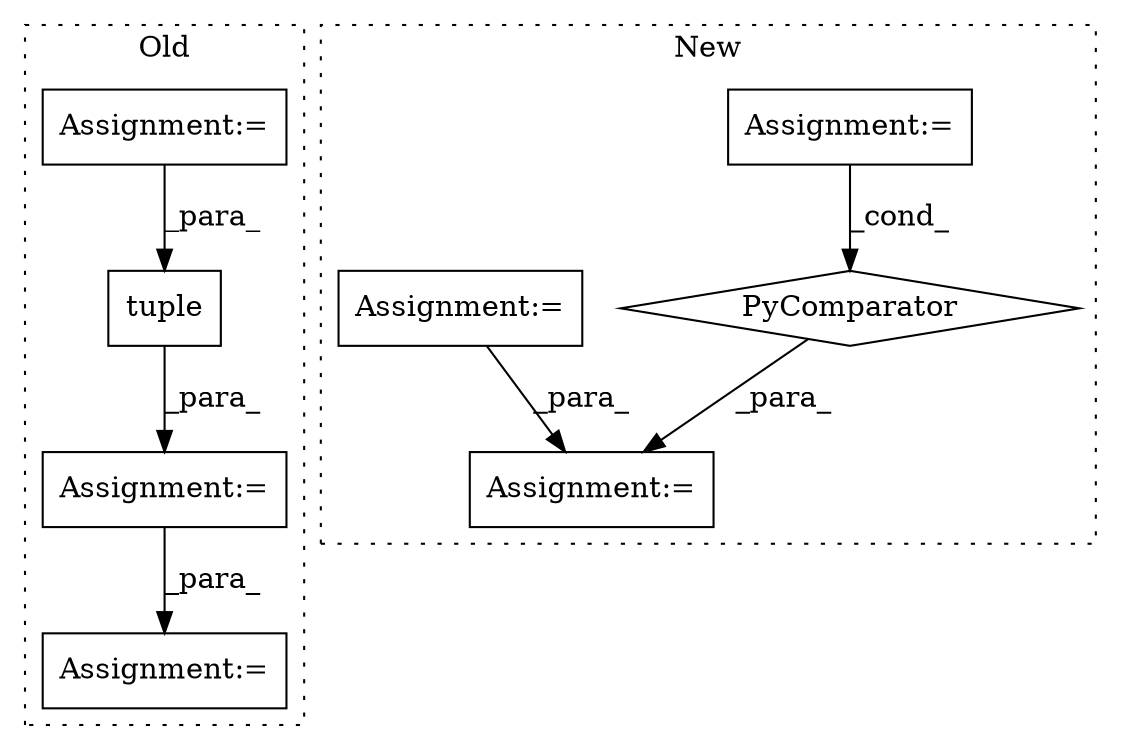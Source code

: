 digraph G {
subgraph cluster0 {
1 [label="tuple" a="32" s="987,995" l="6,1" shape="box"];
4 [label="Assignment:=" a="7" s="1077" l="1" shape="box"];
5 [label="Assignment:=" a="7" s="920" l="1" shape="box"];
6 [label="Assignment:=" a="7" s="986" l="1" shape="box"];
label = "Old";
style="dotted";
}
subgraph cluster1 {
2 [label="PyComparator" a="113" s="937" l="44" shape="diamond"];
3 [label="Assignment:=" a="7" s="937" l="44" shape="box"];
7 [label="Assignment:=" a="7" s="1129" l="1" shape="box"];
8 [label="Assignment:=" a="7" s="559" l="11" shape="box"];
label = "New";
style="dotted";
}
1 -> 6 [label="_para_"];
2 -> 7 [label="_para_"];
3 -> 2 [label="_cond_"];
5 -> 1 [label="_para_"];
6 -> 4 [label="_para_"];
8 -> 7 [label="_para_"];
}